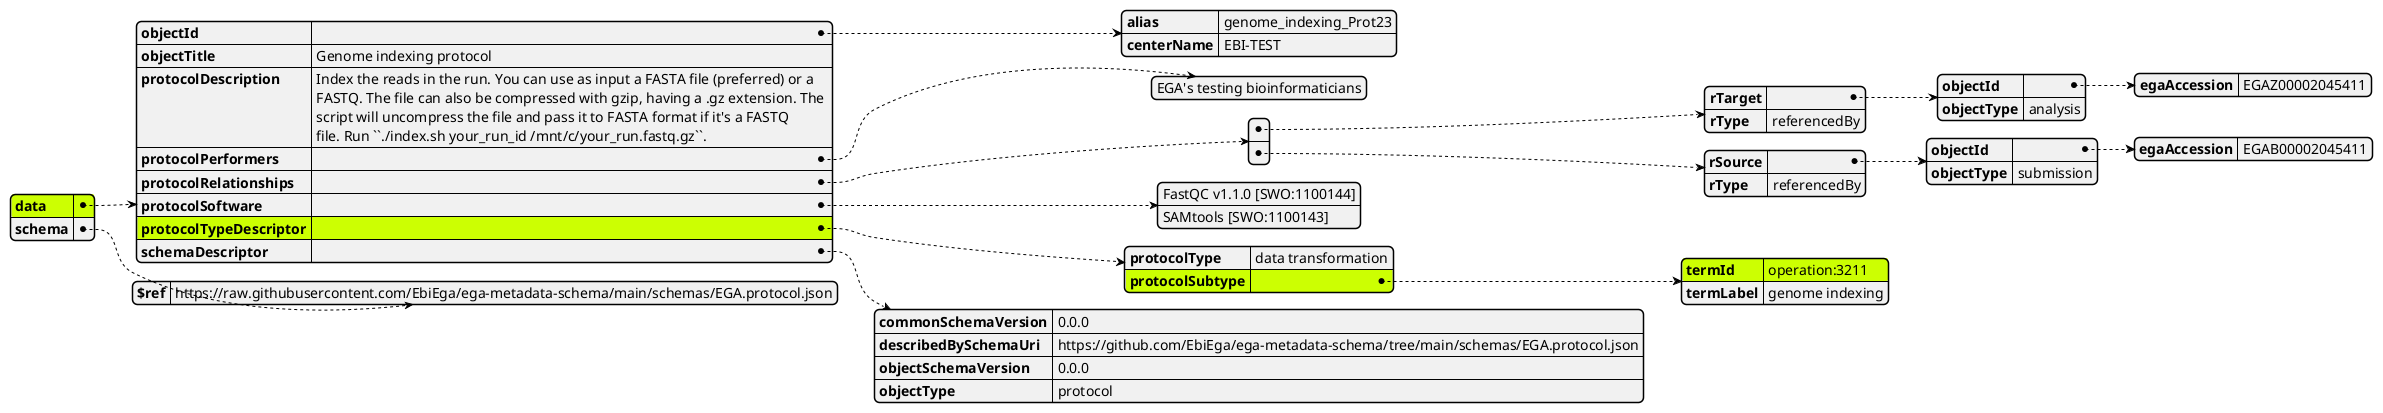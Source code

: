 @startjson
#highlight "data" / "protocolTypeDescriptor" / "protocolSubtype" / "termId"
#highlight "data"
#highlight "data" / "protocolTypeDescriptor"
#highlight "data" / "protocolTypeDescriptor" / "protocolSubtype"

{
    "data": {
        "objectId": {
            "alias": "genome_indexing_Prot23",
            "centerName": "EBI-TEST"
        },
        "objectTitle": "Genome indexing protocol",
        "protocolDescription": "Index the reads in the run. You can use as input a FASTA file (preferred) or a \\nFASTQ. The file can also be compressed with gzip, having a .gz extension. The \\nscript will uncompress the file and pass it to FASTA format if it's a FASTQ \\nfile. Run ``./index.sh your_run_id /mnt/c/your_run.fastq.gz``.",
        "protocolPerformers": [
            "EGA's testing bioinformaticians"
        ],
        "protocolRelationships": [
            {
                "rTarget": {
                    "objectId": {
                        "egaAccession": "EGAZ00002045411"
                    },
                    "objectType": "analysis"
                },
                "rType": "referencedBy"
            },
            {
                "rSource": {
                    "objectId": {
                        "egaAccession": "EGAB00002045411"
                    },
                    "objectType": "submission"
                },
                "rType": "referencedBy"
            }
        ],
        "protocolSoftware": [
            "FastQC v1.1.0 [SWO:1100144]",
            "SAMtools [SWO:1100143]"
        ],
        "protocolTypeDescriptor": {
            "protocolType": "data transformation",
            "protocolSubtype": {
                "termId": "operation:3211",
                "termLabel": "genome indexing"
            }
        },
        "schemaDescriptor": {
            "commonSchemaVersion": "0.0.0",
            "describedBySchemaUri": "https://github.com/EbiEga/ega-metadata-schema/tree/main/schemas/EGA.protocol.json",
            "objectSchemaVersion": "0.0.0",
            "objectType": "protocol"
        }
    },
    "schema": {
        "$ref": "https://raw.githubusercontent.com/EbiEga/ega-metadata-schema/main/schemas/EGA.protocol.json"
    }
}
@endjson